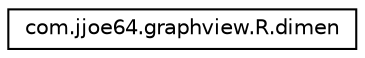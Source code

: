 digraph "Graphical Class Hierarchy"
{
 // INTERACTIVE_SVG=YES
 // LATEX_PDF_SIZE
  edge [fontname="Helvetica",fontsize="10",labelfontname="Helvetica",labelfontsize="10"];
  node [fontname="Helvetica",fontsize="10",shape=record];
  rankdir="LR";
  Node0 [label="com.jjoe64.graphview.R.dimen",height=0.2,width=0.4,color="black", fillcolor="white", style="filled",URL="$classcom_1_1jjoe64_1_1graphview_1_1_r_1_1dimen.html",tooltip=" "];
}
